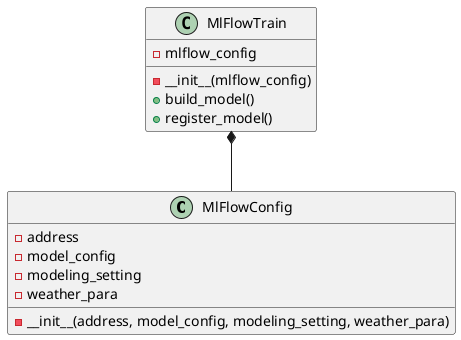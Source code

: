 @startuml

top to bottom direction

class MlFlowConfig{
-address
-model_config
-modeling_setting
-weather_para
-__init__(address, model_config, modeling_setting, weather_para)
}

class MlFlowTrain{
-mlflow_config
-__init__(mlflow_config)
+build_model()
+register_model()
}

MlFlowConfig -up-* MlFlowTrain



@enduml